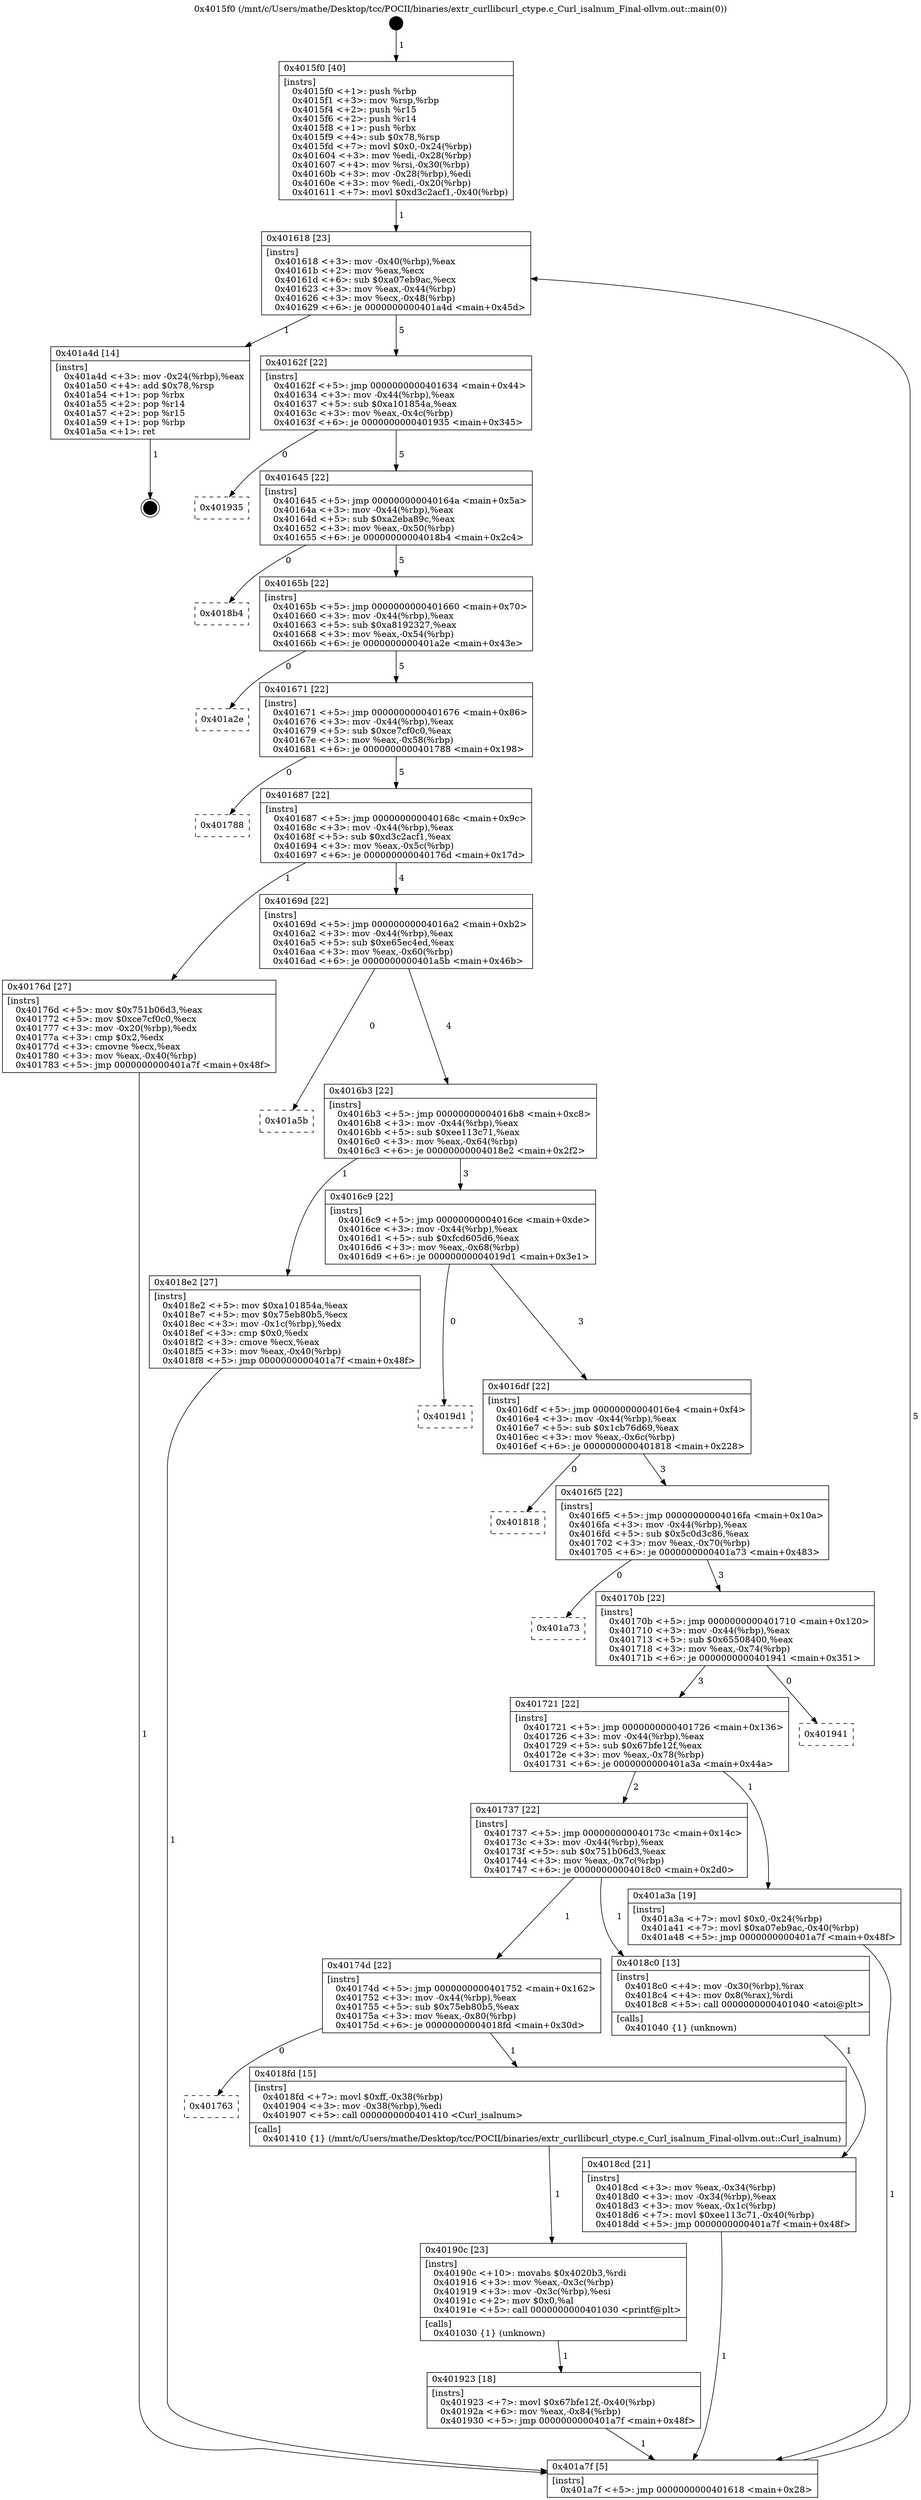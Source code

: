 digraph "0x4015f0" {
  label = "0x4015f0 (/mnt/c/Users/mathe/Desktop/tcc/POCII/binaries/extr_curllibcurl_ctype.c_Curl_isalnum_Final-ollvm.out::main(0))"
  labelloc = "t"
  node[shape=record]

  Entry [label="",width=0.3,height=0.3,shape=circle,fillcolor=black,style=filled]
  "0x401618" [label="{
     0x401618 [23]\l
     | [instrs]\l
     &nbsp;&nbsp;0x401618 \<+3\>: mov -0x40(%rbp),%eax\l
     &nbsp;&nbsp;0x40161b \<+2\>: mov %eax,%ecx\l
     &nbsp;&nbsp;0x40161d \<+6\>: sub $0xa07eb9ac,%ecx\l
     &nbsp;&nbsp;0x401623 \<+3\>: mov %eax,-0x44(%rbp)\l
     &nbsp;&nbsp;0x401626 \<+3\>: mov %ecx,-0x48(%rbp)\l
     &nbsp;&nbsp;0x401629 \<+6\>: je 0000000000401a4d \<main+0x45d\>\l
  }"]
  "0x401a4d" [label="{
     0x401a4d [14]\l
     | [instrs]\l
     &nbsp;&nbsp;0x401a4d \<+3\>: mov -0x24(%rbp),%eax\l
     &nbsp;&nbsp;0x401a50 \<+4\>: add $0x78,%rsp\l
     &nbsp;&nbsp;0x401a54 \<+1\>: pop %rbx\l
     &nbsp;&nbsp;0x401a55 \<+2\>: pop %r14\l
     &nbsp;&nbsp;0x401a57 \<+2\>: pop %r15\l
     &nbsp;&nbsp;0x401a59 \<+1\>: pop %rbp\l
     &nbsp;&nbsp;0x401a5a \<+1\>: ret\l
  }"]
  "0x40162f" [label="{
     0x40162f [22]\l
     | [instrs]\l
     &nbsp;&nbsp;0x40162f \<+5\>: jmp 0000000000401634 \<main+0x44\>\l
     &nbsp;&nbsp;0x401634 \<+3\>: mov -0x44(%rbp),%eax\l
     &nbsp;&nbsp;0x401637 \<+5\>: sub $0xa101854a,%eax\l
     &nbsp;&nbsp;0x40163c \<+3\>: mov %eax,-0x4c(%rbp)\l
     &nbsp;&nbsp;0x40163f \<+6\>: je 0000000000401935 \<main+0x345\>\l
  }"]
  Exit [label="",width=0.3,height=0.3,shape=circle,fillcolor=black,style=filled,peripheries=2]
  "0x401935" [label="{
     0x401935\l
  }", style=dashed]
  "0x401645" [label="{
     0x401645 [22]\l
     | [instrs]\l
     &nbsp;&nbsp;0x401645 \<+5\>: jmp 000000000040164a \<main+0x5a\>\l
     &nbsp;&nbsp;0x40164a \<+3\>: mov -0x44(%rbp),%eax\l
     &nbsp;&nbsp;0x40164d \<+5\>: sub $0xa2eba89c,%eax\l
     &nbsp;&nbsp;0x401652 \<+3\>: mov %eax,-0x50(%rbp)\l
     &nbsp;&nbsp;0x401655 \<+6\>: je 00000000004018b4 \<main+0x2c4\>\l
  }"]
  "0x401923" [label="{
     0x401923 [18]\l
     | [instrs]\l
     &nbsp;&nbsp;0x401923 \<+7\>: movl $0x67bfe12f,-0x40(%rbp)\l
     &nbsp;&nbsp;0x40192a \<+6\>: mov %eax,-0x84(%rbp)\l
     &nbsp;&nbsp;0x401930 \<+5\>: jmp 0000000000401a7f \<main+0x48f\>\l
  }"]
  "0x4018b4" [label="{
     0x4018b4\l
  }", style=dashed]
  "0x40165b" [label="{
     0x40165b [22]\l
     | [instrs]\l
     &nbsp;&nbsp;0x40165b \<+5\>: jmp 0000000000401660 \<main+0x70\>\l
     &nbsp;&nbsp;0x401660 \<+3\>: mov -0x44(%rbp),%eax\l
     &nbsp;&nbsp;0x401663 \<+5\>: sub $0xa8192327,%eax\l
     &nbsp;&nbsp;0x401668 \<+3\>: mov %eax,-0x54(%rbp)\l
     &nbsp;&nbsp;0x40166b \<+6\>: je 0000000000401a2e \<main+0x43e\>\l
  }"]
  "0x40190c" [label="{
     0x40190c [23]\l
     | [instrs]\l
     &nbsp;&nbsp;0x40190c \<+10\>: movabs $0x4020b3,%rdi\l
     &nbsp;&nbsp;0x401916 \<+3\>: mov %eax,-0x3c(%rbp)\l
     &nbsp;&nbsp;0x401919 \<+3\>: mov -0x3c(%rbp),%esi\l
     &nbsp;&nbsp;0x40191c \<+2\>: mov $0x0,%al\l
     &nbsp;&nbsp;0x40191e \<+5\>: call 0000000000401030 \<printf@plt\>\l
     | [calls]\l
     &nbsp;&nbsp;0x401030 \{1\} (unknown)\l
  }"]
  "0x401a2e" [label="{
     0x401a2e\l
  }", style=dashed]
  "0x401671" [label="{
     0x401671 [22]\l
     | [instrs]\l
     &nbsp;&nbsp;0x401671 \<+5\>: jmp 0000000000401676 \<main+0x86\>\l
     &nbsp;&nbsp;0x401676 \<+3\>: mov -0x44(%rbp),%eax\l
     &nbsp;&nbsp;0x401679 \<+5\>: sub $0xce7cf0c0,%eax\l
     &nbsp;&nbsp;0x40167e \<+3\>: mov %eax,-0x58(%rbp)\l
     &nbsp;&nbsp;0x401681 \<+6\>: je 0000000000401788 \<main+0x198\>\l
  }"]
  "0x401763" [label="{
     0x401763\l
  }", style=dashed]
  "0x401788" [label="{
     0x401788\l
  }", style=dashed]
  "0x401687" [label="{
     0x401687 [22]\l
     | [instrs]\l
     &nbsp;&nbsp;0x401687 \<+5\>: jmp 000000000040168c \<main+0x9c\>\l
     &nbsp;&nbsp;0x40168c \<+3\>: mov -0x44(%rbp),%eax\l
     &nbsp;&nbsp;0x40168f \<+5\>: sub $0xd3c2acf1,%eax\l
     &nbsp;&nbsp;0x401694 \<+3\>: mov %eax,-0x5c(%rbp)\l
     &nbsp;&nbsp;0x401697 \<+6\>: je 000000000040176d \<main+0x17d\>\l
  }"]
  "0x4018fd" [label="{
     0x4018fd [15]\l
     | [instrs]\l
     &nbsp;&nbsp;0x4018fd \<+7\>: movl $0xff,-0x38(%rbp)\l
     &nbsp;&nbsp;0x401904 \<+3\>: mov -0x38(%rbp),%edi\l
     &nbsp;&nbsp;0x401907 \<+5\>: call 0000000000401410 \<Curl_isalnum\>\l
     | [calls]\l
     &nbsp;&nbsp;0x401410 \{1\} (/mnt/c/Users/mathe/Desktop/tcc/POCII/binaries/extr_curllibcurl_ctype.c_Curl_isalnum_Final-ollvm.out::Curl_isalnum)\l
  }"]
  "0x40176d" [label="{
     0x40176d [27]\l
     | [instrs]\l
     &nbsp;&nbsp;0x40176d \<+5\>: mov $0x751b06d3,%eax\l
     &nbsp;&nbsp;0x401772 \<+5\>: mov $0xce7cf0c0,%ecx\l
     &nbsp;&nbsp;0x401777 \<+3\>: mov -0x20(%rbp),%edx\l
     &nbsp;&nbsp;0x40177a \<+3\>: cmp $0x2,%edx\l
     &nbsp;&nbsp;0x40177d \<+3\>: cmovne %ecx,%eax\l
     &nbsp;&nbsp;0x401780 \<+3\>: mov %eax,-0x40(%rbp)\l
     &nbsp;&nbsp;0x401783 \<+5\>: jmp 0000000000401a7f \<main+0x48f\>\l
  }"]
  "0x40169d" [label="{
     0x40169d [22]\l
     | [instrs]\l
     &nbsp;&nbsp;0x40169d \<+5\>: jmp 00000000004016a2 \<main+0xb2\>\l
     &nbsp;&nbsp;0x4016a2 \<+3\>: mov -0x44(%rbp),%eax\l
     &nbsp;&nbsp;0x4016a5 \<+5\>: sub $0xe65ec4ed,%eax\l
     &nbsp;&nbsp;0x4016aa \<+3\>: mov %eax,-0x60(%rbp)\l
     &nbsp;&nbsp;0x4016ad \<+6\>: je 0000000000401a5b \<main+0x46b\>\l
  }"]
  "0x401a7f" [label="{
     0x401a7f [5]\l
     | [instrs]\l
     &nbsp;&nbsp;0x401a7f \<+5\>: jmp 0000000000401618 \<main+0x28\>\l
  }"]
  "0x4015f0" [label="{
     0x4015f0 [40]\l
     | [instrs]\l
     &nbsp;&nbsp;0x4015f0 \<+1\>: push %rbp\l
     &nbsp;&nbsp;0x4015f1 \<+3\>: mov %rsp,%rbp\l
     &nbsp;&nbsp;0x4015f4 \<+2\>: push %r15\l
     &nbsp;&nbsp;0x4015f6 \<+2\>: push %r14\l
     &nbsp;&nbsp;0x4015f8 \<+1\>: push %rbx\l
     &nbsp;&nbsp;0x4015f9 \<+4\>: sub $0x78,%rsp\l
     &nbsp;&nbsp;0x4015fd \<+7\>: movl $0x0,-0x24(%rbp)\l
     &nbsp;&nbsp;0x401604 \<+3\>: mov %edi,-0x28(%rbp)\l
     &nbsp;&nbsp;0x401607 \<+4\>: mov %rsi,-0x30(%rbp)\l
     &nbsp;&nbsp;0x40160b \<+3\>: mov -0x28(%rbp),%edi\l
     &nbsp;&nbsp;0x40160e \<+3\>: mov %edi,-0x20(%rbp)\l
     &nbsp;&nbsp;0x401611 \<+7\>: movl $0xd3c2acf1,-0x40(%rbp)\l
  }"]
  "0x4018cd" [label="{
     0x4018cd [21]\l
     | [instrs]\l
     &nbsp;&nbsp;0x4018cd \<+3\>: mov %eax,-0x34(%rbp)\l
     &nbsp;&nbsp;0x4018d0 \<+3\>: mov -0x34(%rbp),%eax\l
     &nbsp;&nbsp;0x4018d3 \<+3\>: mov %eax,-0x1c(%rbp)\l
     &nbsp;&nbsp;0x4018d6 \<+7\>: movl $0xee113c71,-0x40(%rbp)\l
     &nbsp;&nbsp;0x4018dd \<+5\>: jmp 0000000000401a7f \<main+0x48f\>\l
  }"]
  "0x401a5b" [label="{
     0x401a5b\l
  }", style=dashed]
  "0x4016b3" [label="{
     0x4016b3 [22]\l
     | [instrs]\l
     &nbsp;&nbsp;0x4016b3 \<+5\>: jmp 00000000004016b8 \<main+0xc8\>\l
     &nbsp;&nbsp;0x4016b8 \<+3\>: mov -0x44(%rbp),%eax\l
     &nbsp;&nbsp;0x4016bb \<+5\>: sub $0xee113c71,%eax\l
     &nbsp;&nbsp;0x4016c0 \<+3\>: mov %eax,-0x64(%rbp)\l
     &nbsp;&nbsp;0x4016c3 \<+6\>: je 00000000004018e2 \<main+0x2f2\>\l
  }"]
  "0x40174d" [label="{
     0x40174d [22]\l
     | [instrs]\l
     &nbsp;&nbsp;0x40174d \<+5\>: jmp 0000000000401752 \<main+0x162\>\l
     &nbsp;&nbsp;0x401752 \<+3\>: mov -0x44(%rbp),%eax\l
     &nbsp;&nbsp;0x401755 \<+5\>: sub $0x75eb80b5,%eax\l
     &nbsp;&nbsp;0x40175a \<+3\>: mov %eax,-0x80(%rbp)\l
     &nbsp;&nbsp;0x40175d \<+6\>: je 00000000004018fd \<main+0x30d\>\l
  }"]
  "0x4018e2" [label="{
     0x4018e2 [27]\l
     | [instrs]\l
     &nbsp;&nbsp;0x4018e2 \<+5\>: mov $0xa101854a,%eax\l
     &nbsp;&nbsp;0x4018e7 \<+5\>: mov $0x75eb80b5,%ecx\l
     &nbsp;&nbsp;0x4018ec \<+3\>: mov -0x1c(%rbp),%edx\l
     &nbsp;&nbsp;0x4018ef \<+3\>: cmp $0x0,%edx\l
     &nbsp;&nbsp;0x4018f2 \<+3\>: cmove %ecx,%eax\l
     &nbsp;&nbsp;0x4018f5 \<+3\>: mov %eax,-0x40(%rbp)\l
     &nbsp;&nbsp;0x4018f8 \<+5\>: jmp 0000000000401a7f \<main+0x48f\>\l
  }"]
  "0x4016c9" [label="{
     0x4016c9 [22]\l
     | [instrs]\l
     &nbsp;&nbsp;0x4016c9 \<+5\>: jmp 00000000004016ce \<main+0xde\>\l
     &nbsp;&nbsp;0x4016ce \<+3\>: mov -0x44(%rbp),%eax\l
     &nbsp;&nbsp;0x4016d1 \<+5\>: sub $0xfcd605d6,%eax\l
     &nbsp;&nbsp;0x4016d6 \<+3\>: mov %eax,-0x68(%rbp)\l
     &nbsp;&nbsp;0x4016d9 \<+6\>: je 00000000004019d1 \<main+0x3e1\>\l
  }"]
  "0x4018c0" [label="{
     0x4018c0 [13]\l
     | [instrs]\l
     &nbsp;&nbsp;0x4018c0 \<+4\>: mov -0x30(%rbp),%rax\l
     &nbsp;&nbsp;0x4018c4 \<+4\>: mov 0x8(%rax),%rdi\l
     &nbsp;&nbsp;0x4018c8 \<+5\>: call 0000000000401040 \<atoi@plt\>\l
     | [calls]\l
     &nbsp;&nbsp;0x401040 \{1\} (unknown)\l
  }"]
  "0x4019d1" [label="{
     0x4019d1\l
  }", style=dashed]
  "0x4016df" [label="{
     0x4016df [22]\l
     | [instrs]\l
     &nbsp;&nbsp;0x4016df \<+5\>: jmp 00000000004016e4 \<main+0xf4\>\l
     &nbsp;&nbsp;0x4016e4 \<+3\>: mov -0x44(%rbp),%eax\l
     &nbsp;&nbsp;0x4016e7 \<+5\>: sub $0x1cb76d69,%eax\l
     &nbsp;&nbsp;0x4016ec \<+3\>: mov %eax,-0x6c(%rbp)\l
     &nbsp;&nbsp;0x4016ef \<+6\>: je 0000000000401818 \<main+0x228\>\l
  }"]
  "0x401737" [label="{
     0x401737 [22]\l
     | [instrs]\l
     &nbsp;&nbsp;0x401737 \<+5\>: jmp 000000000040173c \<main+0x14c\>\l
     &nbsp;&nbsp;0x40173c \<+3\>: mov -0x44(%rbp),%eax\l
     &nbsp;&nbsp;0x40173f \<+5\>: sub $0x751b06d3,%eax\l
     &nbsp;&nbsp;0x401744 \<+3\>: mov %eax,-0x7c(%rbp)\l
     &nbsp;&nbsp;0x401747 \<+6\>: je 00000000004018c0 \<main+0x2d0\>\l
  }"]
  "0x401818" [label="{
     0x401818\l
  }", style=dashed]
  "0x4016f5" [label="{
     0x4016f5 [22]\l
     | [instrs]\l
     &nbsp;&nbsp;0x4016f5 \<+5\>: jmp 00000000004016fa \<main+0x10a\>\l
     &nbsp;&nbsp;0x4016fa \<+3\>: mov -0x44(%rbp),%eax\l
     &nbsp;&nbsp;0x4016fd \<+5\>: sub $0x5c0d3c86,%eax\l
     &nbsp;&nbsp;0x401702 \<+3\>: mov %eax,-0x70(%rbp)\l
     &nbsp;&nbsp;0x401705 \<+6\>: je 0000000000401a73 \<main+0x483\>\l
  }"]
  "0x401a3a" [label="{
     0x401a3a [19]\l
     | [instrs]\l
     &nbsp;&nbsp;0x401a3a \<+7\>: movl $0x0,-0x24(%rbp)\l
     &nbsp;&nbsp;0x401a41 \<+7\>: movl $0xa07eb9ac,-0x40(%rbp)\l
     &nbsp;&nbsp;0x401a48 \<+5\>: jmp 0000000000401a7f \<main+0x48f\>\l
  }"]
  "0x401a73" [label="{
     0x401a73\l
  }", style=dashed]
  "0x40170b" [label="{
     0x40170b [22]\l
     | [instrs]\l
     &nbsp;&nbsp;0x40170b \<+5\>: jmp 0000000000401710 \<main+0x120\>\l
     &nbsp;&nbsp;0x401710 \<+3\>: mov -0x44(%rbp),%eax\l
     &nbsp;&nbsp;0x401713 \<+5\>: sub $0x65508400,%eax\l
     &nbsp;&nbsp;0x401718 \<+3\>: mov %eax,-0x74(%rbp)\l
     &nbsp;&nbsp;0x40171b \<+6\>: je 0000000000401941 \<main+0x351\>\l
  }"]
  "0x401721" [label="{
     0x401721 [22]\l
     | [instrs]\l
     &nbsp;&nbsp;0x401721 \<+5\>: jmp 0000000000401726 \<main+0x136\>\l
     &nbsp;&nbsp;0x401726 \<+3\>: mov -0x44(%rbp),%eax\l
     &nbsp;&nbsp;0x401729 \<+5\>: sub $0x67bfe12f,%eax\l
     &nbsp;&nbsp;0x40172e \<+3\>: mov %eax,-0x78(%rbp)\l
     &nbsp;&nbsp;0x401731 \<+6\>: je 0000000000401a3a \<main+0x44a\>\l
  }"]
  "0x401941" [label="{
     0x401941\l
  }", style=dashed]
  Entry -> "0x4015f0" [label=" 1"]
  "0x401618" -> "0x401a4d" [label=" 1"]
  "0x401618" -> "0x40162f" [label=" 5"]
  "0x401a4d" -> Exit [label=" 1"]
  "0x40162f" -> "0x401935" [label=" 0"]
  "0x40162f" -> "0x401645" [label=" 5"]
  "0x401a3a" -> "0x401a7f" [label=" 1"]
  "0x401645" -> "0x4018b4" [label=" 0"]
  "0x401645" -> "0x40165b" [label=" 5"]
  "0x401923" -> "0x401a7f" [label=" 1"]
  "0x40165b" -> "0x401a2e" [label=" 0"]
  "0x40165b" -> "0x401671" [label=" 5"]
  "0x40190c" -> "0x401923" [label=" 1"]
  "0x401671" -> "0x401788" [label=" 0"]
  "0x401671" -> "0x401687" [label=" 5"]
  "0x4018fd" -> "0x40190c" [label=" 1"]
  "0x401687" -> "0x40176d" [label=" 1"]
  "0x401687" -> "0x40169d" [label=" 4"]
  "0x40176d" -> "0x401a7f" [label=" 1"]
  "0x4015f0" -> "0x401618" [label=" 1"]
  "0x401a7f" -> "0x401618" [label=" 5"]
  "0x40174d" -> "0x401763" [label=" 0"]
  "0x40169d" -> "0x401a5b" [label=" 0"]
  "0x40169d" -> "0x4016b3" [label=" 4"]
  "0x40174d" -> "0x4018fd" [label=" 1"]
  "0x4016b3" -> "0x4018e2" [label=" 1"]
  "0x4016b3" -> "0x4016c9" [label=" 3"]
  "0x4018e2" -> "0x401a7f" [label=" 1"]
  "0x4016c9" -> "0x4019d1" [label=" 0"]
  "0x4016c9" -> "0x4016df" [label=" 3"]
  "0x4018cd" -> "0x401a7f" [label=" 1"]
  "0x4016df" -> "0x401818" [label=" 0"]
  "0x4016df" -> "0x4016f5" [label=" 3"]
  "0x401737" -> "0x40174d" [label=" 1"]
  "0x4016f5" -> "0x401a73" [label=" 0"]
  "0x4016f5" -> "0x40170b" [label=" 3"]
  "0x401737" -> "0x4018c0" [label=" 1"]
  "0x40170b" -> "0x401941" [label=" 0"]
  "0x40170b" -> "0x401721" [label=" 3"]
  "0x4018c0" -> "0x4018cd" [label=" 1"]
  "0x401721" -> "0x401a3a" [label=" 1"]
  "0x401721" -> "0x401737" [label=" 2"]
}

